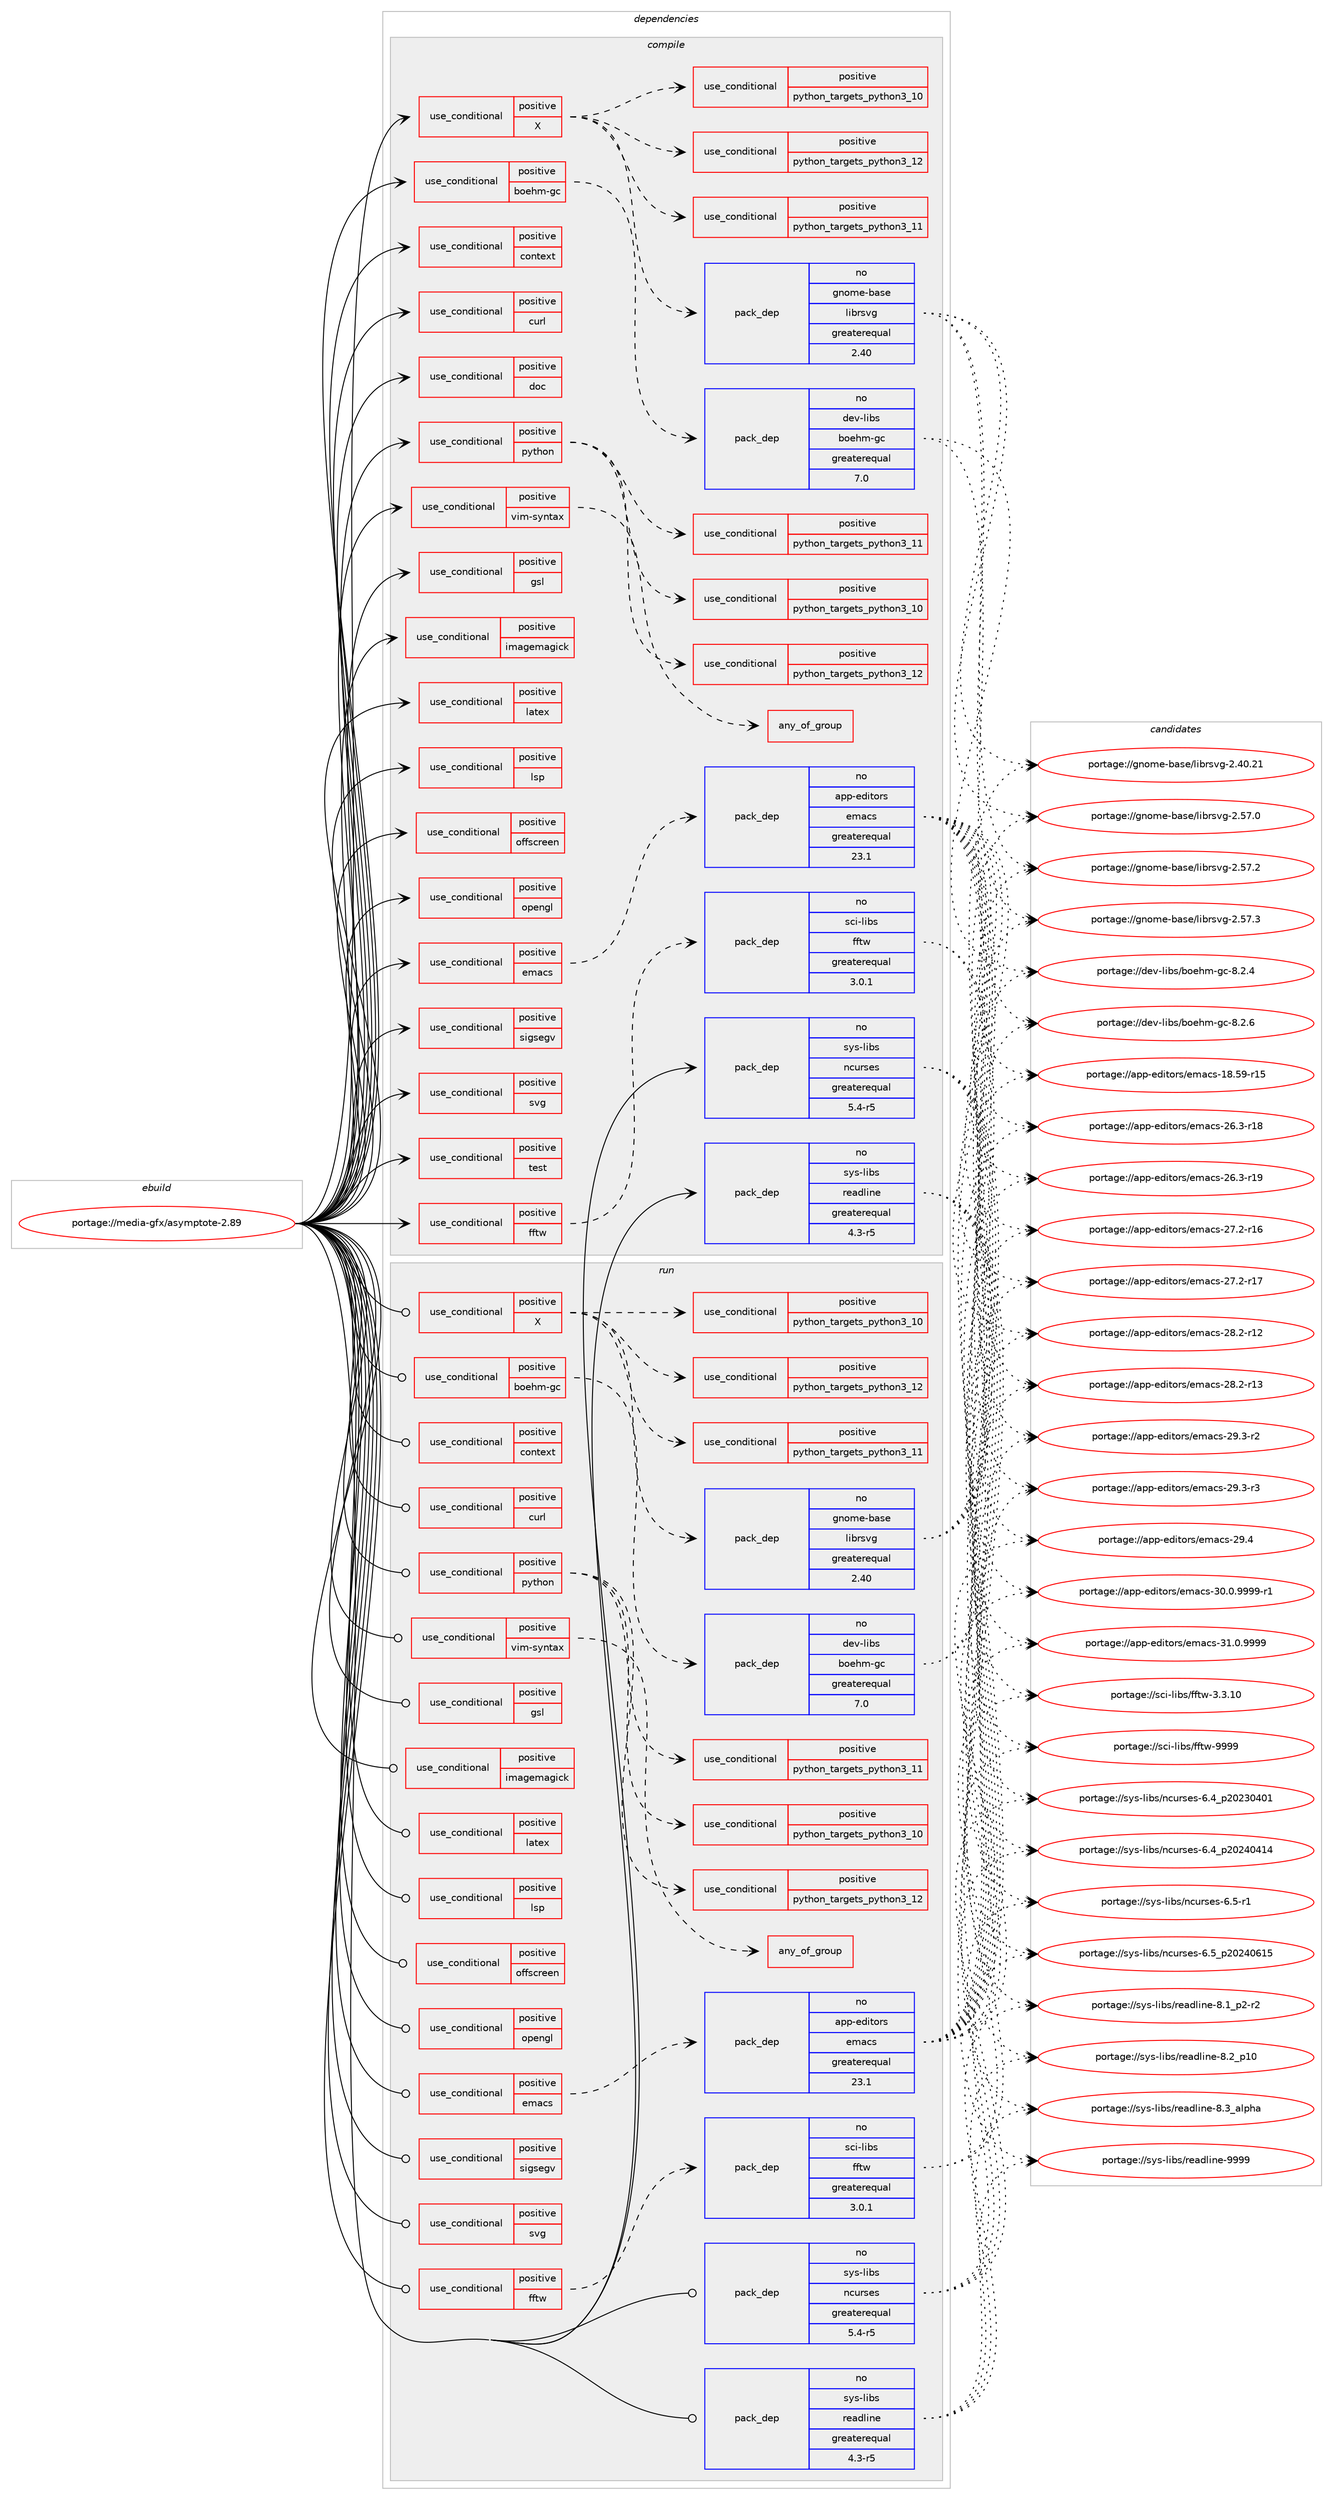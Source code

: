 digraph prolog {

# *************
# Graph options
# *************

newrank=true;
concentrate=true;
compound=true;
graph [rankdir=LR,fontname=Helvetica,fontsize=10,ranksep=1.5];#, ranksep=2.5, nodesep=0.2];
edge  [arrowhead=vee];
node  [fontname=Helvetica,fontsize=10];

# **********
# The ebuild
# **********

subgraph cluster_leftcol {
color=gray;
rank=same;
label=<<i>ebuild</i>>;
id [label="portage://media-gfx/asymptote-2.89", color=red, width=4, href="../media-gfx/asymptote-2.89.svg"];
}

# ****************
# The dependencies
# ****************

subgraph cluster_midcol {
color=gray;
label=<<i>dependencies</i>>;
subgraph cluster_compile {
fillcolor="#eeeeee";
style=filled;
label=<<i>compile</i>>;
subgraph cond69570 {
dependency148444 [label=<<TABLE BORDER="0" CELLBORDER="1" CELLSPACING="0" CELLPADDING="4"><TR><TD ROWSPAN="3" CELLPADDING="10">use_conditional</TD></TR><TR><TD>positive</TD></TR><TR><TD>X</TD></TR></TABLE>>, shape=none, color=red];
subgraph cond69571 {
dependency148445 [label=<<TABLE BORDER="0" CELLBORDER="1" CELLSPACING="0" CELLPADDING="4"><TR><TD ROWSPAN="3" CELLPADDING="10">use_conditional</TD></TR><TR><TD>positive</TD></TR><TR><TD>python_targets_python3_10</TD></TR></TABLE>>, shape=none, color=red];
# *** BEGIN UNKNOWN DEPENDENCY TYPE (TODO) ***
# dependency148445 -> package_dependency(portage://media-gfx/asymptote-2.89,install,no,dev-lang,python,none,[,,],[slot(3.10)],[])
# *** END UNKNOWN DEPENDENCY TYPE (TODO) ***

}
dependency148444:e -> dependency148445:w [weight=20,style="dashed",arrowhead="vee"];
subgraph cond69572 {
dependency148446 [label=<<TABLE BORDER="0" CELLBORDER="1" CELLSPACING="0" CELLPADDING="4"><TR><TD ROWSPAN="3" CELLPADDING="10">use_conditional</TD></TR><TR><TD>positive</TD></TR><TR><TD>python_targets_python3_11</TD></TR></TABLE>>, shape=none, color=red];
# *** BEGIN UNKNOWN DEPENDENCY TYPE (TODO) ***
# dependency148446 -> package_dependency(portage://media-gfx/asymptote-2.89,install,no,dev-lang,python,none,[,,],[slot(3.11)],[])
# *** END UNKNOWN DEPENDENCY TYPE (TODO) ***

}
dependency148444:e -> dependency148446:w [weight=20,style="dashed",arrowhead="vee"];
subgraph cond69573 {
dependency148447 [label=<<TABLE BORDER="0" CELLBORDER="1" CELLSPACING="0" CELLPADDING="4"><TR><TD ROWSPAN="3" CELLPADDING="10">use_conditional</TD></TR><TR><TD>positive</TD></TR><TR><TD>python_targets_python3_12</TD></TR></TABLE>>, shape=none, color=red];
# *** BEGIN UNKNOWN DEPENDENCY TYPE (TODO) ***
# dependency148447 -> package_dependency(portage://media-gfx/asymptote-2.89,install,no,dev-lang,python,none,[,,],[slot(3.12)],[])
# *** END UNKNOWN DEPENDENCY TYPE (TODO) ***

}
dependency148444:e -> dependency148447:w [weight=20,style="dashed",arrowhead="vee"];
# *** BEGIN UNKNOWN DEPENDENCY TYPE (TODO) ***
# dependency148444 -> package_dependency(portage://media-gfx/asymptote-2.89,install,no,dev-python,PyQt5,none,[,,],[],[use(optenable(python_targets_python3_10),negative),use(optenable(python_targets_python3_11),negative),use(optenable(python_targets_python3_12),negative),use(enable(gui),none),use(enable(widgets),none),use(enable(svg),none)])
# *** END UNKNOWN DEPENDENCY TYPE (TODO) ***

# *** BEGIN UNKNOWN DEPENDENCY TYPE (TODO) ***
# dependency148444 -> package_dependency(portage://media-gfx/asymptote-2.89,install,no,dev-python,cson,none,[,,],[],[])
# *** END UNKNOWN DEPENDENCY TYPE (TODO) ***

# *** BEGIN UNKNOWN DEPENDENCY TYPE (TODO) ***
# dependency148444 -> package_dependency(portage://media-gfx/asymptote-2.89,install,no,dev-python,numpy,none,[,,],[],[])
# *** END UNKNOWN DEPENDENCY TYPE (TODO) ***

subgraph pack76602 {
dependency148448 [label=<<TABLE BORDER="0" CELLBORDER="1" CELLSPACING="0" CELLPADDING="4" WIDTH="220"><TR><TD ROWSPAN="6" CELLPADDING="30">pack_dep</TD></TR><TR><TD WIDTH="110">no</TD></TR><TR><TD>gnome-base</TD></TR><TR><TD>librsvg</TD></TR><TR><TD>greaterequal</TD></TR><TR><TD>2.40</TD></TR></TABLE>>, shape=none, color=blue];
}
dependency148444:e -> dependency148448:w [weight=20,style="dashed",arrowhead="vee"];
}
id:e -> dependency148444:w [weight=20,style="solid",arrowhead="vee"];
subgraph cond69574 {
dependency148449 [label=<<TABLE BORDER="0" CELLBORDER="1" CELLSPACING="0" CELLPADDING="4"><TR><TD ROWSPAN="3" CELLPADDING="10">use_conditional</TD></TR><TR><TD>positive</TD></TR><TR><TD>boehm-gc</TD></TR></TABLE>>, shape=none, color=red];
subgraph pack76603 {
dependency148450 [label=<<TABLE BORDER="0" CELLBORDER="1" CELLSPACING="0" CELLPADDING="4" WIDTH="220"><TR><TD ROWSPAN="6" CELLPADDING="30">pack_dep</TD></TR><TR><TD WIDTH="110">no</TD></TR><TR><TD>dev-libs</TD></TR><TR><TD>boehm-gc</TD></TR><TR><TD>greaterequal</TD></TR><TR><TD>7.0</TD></TR></TABLE>>, shape=none, color=blue];
}
dependency148449:e -> dependency148450:w [weight=20,style="dashed",arrowhead="vee"];
}
id:e -> dependency148449:w [weight=20,style="solid",arrowhead="vee"];
subgraph cond69575 {
dependency148451 [label=<<TABLE BORDER="0" CELLBORDER="1" CELLSPACING="0" CELLPADDING="4"><TR><TD ROWSPAN="3" CELLPADDING="10">use_conditional</TD></TR><TR><TD>positive</TD></TR><TR><TD>context</TD></TR></TABLE>>, shape=none, color=red];
# *** BEGIN UNKNOWN DEPENDENCY TYPE (TODO) ***
# dependency148451 -> package_dependency(portage://media-gfx/asymptote-2.89,install,no,dev-texlive,texlive-context,none,[,,],[],[])
# *** END UNKNOWN DEPENDENCY TYPE (TODO) ***

}
id:e -> dependency148451:w [weight=20,style="solid",arrowhead="vee"];
subgraph cond69576 {
dependency148452 [label=<<TABLE BORDER="0" CELLBORDER="1" CELLSPACING="0" CELLPADDING="4"><TR><TD ROWSPAN="3" CELLPADDING="10">use_conditional</TD></TR><TR><TD>positive</TD></TR><TR><TD>curl</TD></TR></TABLE>>, shape=none, color=red];
# *** BEGIN UNKNOWN DEPENDENCY TYPE (TODO) ***
# dependency148452 -> package_dependency(portage://media-gfx/asymptote-2.89,install,no,net-misc,curl,none,[,,],[],[])
# *** END UNKNOWN DEPENDENCY TYPE (TODO) ***

}
id:e -> dependency148452:w [weight=20,style="solid",arrowhead="vee"];
subgraph cond69577 {
dependency148453 [label=<<TABLE BORDER="0" CELLBORDER="1" CELLSPACING="0" CELLPADDING="4"><TR><TD ROWSPAN="3" CELLPADDING="10">use_conditional</TD></TR><TR><TD>positive</TD></TR><TR><TD>doc</TD></TR></TABLE>>, shape=none, color=red];
# *** BEGIN UNKNOWN DEPENDENCY TYPE (TODO) ***
# dependency148453 -> package_dependency(portage://media-gfx/asymptote-2.89,install,no,media-gfx,imagemagick,none,[,,],[],[use(enable(png),none)])
# *** END UNKNOWN DEPENDENCY TYPE (TODO) ***

# *** BEGIN UNKNOWN DEPENDENCY TYPE (TODO) ***
# dependency148453 -> package_dependency(portage://media-gfx/asymptote-2.89,install,no,virtual,texi2dvi,none,[,,],[],[])
# *** END UNKNOWN DEPENDENCY TYPE (TODO) ***

# *** BEGIN UNKNOWN DEPENDENCY TYPE (TODO) ***
# dependency148453 -> package_dependency(portage://media-gfx/asymptote-2.89,install,no,virtual,latex-base,none,[,,],[],[])
# *** END UNKNOWN DEPENDENCY TYPE (TODO) ***

# *** BEGIN UNKNOWN DEPENDENCY TYPE (TODO) ***
# dependency148453 -> package_dependency(portage://media-gfx/asymptote-2.89,install,no,dev-texlive,texlive-latexextra,none,[,,],[],[])
# *** END UNKNOWN DEPENDENCY TYPE (TODO) ***

# *** BEGIN UNKNOWN DEPENDENCY TYPE (TODO) ***
# dependency148453 -> package_dependency(portage://media-gfx/asymptote-2.89,install,no,app-text,ghostscript-gpl,none,[,,],[],[])
# *** END UNKNOWN DEPENDENCY TYPE (TODO) ***

}
id:e -> dependency148453:w [weight=20,style="solid",arrowhead="vee"];
subgraph cond69578 {
dependency148454 [label=<<TABLE BORDER="0" CELLBORDER="1" CELLSPACING="0" CELLPADDING="4"><TR><TD ROWSPAN="3" CELLPADDING="10">use_conditional</TD></TR><TR><TD>positive</TD></TR><TR><TD>emacs</TD></TR></TABLE>>, shape=none, color=red];
subgraph pack76604 {
dependency148455 [label=<<TABLE BORDER="0" CELLBORDER="1" CELLSPACING="0" CELLPADDING="4" WIDTH="220"><TR><TD ROWSPAN="6" CELLPADDING="30">pack_dep</TD></TR><TR><TD WIDTH="110">no</TD></TR><TR><TD>app-editors</TD></TR><TR><TD>emacs</TD></TR><TR><TD>greaterequal</TD></TR><TR><TD>23.1</TD></TR></TABLE>>, shape=none, color=blue];
}
dependency148454:e -> dependency148455:w [weight=20,style="dashed",arrowhead="vee"];
}
id:e -> dependency148454:w [weight=20,style="solid",arrowhead="vee"];
subgraph cond69579 {
dependency148456 [label=<<TABLE BORDER="0" CELLBORDER="1" CELLSPACING="0" CELLPADDING="4"><TR><TD ROWSPAN="3" CELLPADDING="10">use_conditional</TD></TR><TR><TD>positive</TD></TR><TR><TD>fftw</TD></TR></TABLE>>, shape=none, color=red];
subgraph pack76605 {
dependency148457 [label=<<TABLE BORDER="0" CELLBORDER="1" CELLSPACING="0" CELLPADDING="4" WIDTH="220"><TR><TD ROWSPAN="6" CELLPADDING="30">pack_dep</TD></TR><TR><TD WIDTH="110">no</TD></TR><TR><TD>sci-libs</TD></TR><TR><TD>fftw</TD></TR><TR><TD>greaterequal</TD></TR><TR><TD>3.0.1</TD></TR></TABLE>>, shape=none, color=blue];
}
dependency148456:e -> dependency148457:w [weight=20,style="dashed",arrowhead="vee"];
}
id:e -> dependency148456:w [weight=20,style="solid",arrowhead="vee"];
subgraph cond69580 {
dependency148458 [label=<<TABLE BORDER="0" CELLBORDER="1" CELLSPACING="0" CELLPADDING="4"><TR><TD ROWSPAN="3" CELLPADDING="10">use_conditional</TD></TR><TR><TD>positive</TD></TR><TR><TD>gsl</TD></TR></TABLE>>, shape=none, color=red];
# *** BEGIN UNKNOWN DEPENDENCY TYPE (TODO) ***
# dependency148458 -> package_dependency(portage://media-gfx/asymptote-2.89,install,no,sci-libs,gsl,none,[,,],any_same_slot,[])
# *** END UNKNOWN DEPENDENCY TYPE (TODO) ***

}
id:e -> dependency148458:w [weight=20,style="solid",arrowhead="vee"];
subgraph cond69581 {
dependency148459 [label=<<TABLE BORDER="0" CELLBORDER="1" CELLSPACING="0" CELLPADDING="4"><TR><TD ROWSPAN="3" CELLPADDING="10">use_conditional</TD></TR><TR><TD>positive</TD></TR><TR><TD>imagemagick</TD></TR></TABLE>>, shape=none, color=red];
# *** BEGIN UNKNOWN DEPENDENCY TYPE (TODO) ***
# dependency148459 -> package_dependency(portage://media-gfx/asymptote-2.89,install,no,media-gfx,imagemagick,none,[,,],[],[use(enable(png),none)])
# *** END UNKNOWN DEPENDENCY TYPE (TODO) ***

}
id:e -> dependency148459:w [weight=20,style="solid",arrowhead="vee"];
subgraph cond69582 {
dependency148460 [label=<<TABLE BORDER="0" CELLBORDER="1" CELLSPACING="0" CELLPADDING="4"><TR><TD ROWSPAN="3" CELLPADDING="10">use_conditional</TD></TR><TR><TD>positive</TD></TR><TR><TD>latex</TD></TR></TABLE>>, shape=none, color=red];
# *** BEGIN UNKNOWN DEPENDENCY TYPE (TODO) ***
# dependency148460 -> package_dependency(portage://media-gfx/asymptote-2.89,install,no,virtual,latex-base,none,[,,],[],[])
# *** END UNKNOWN DEPENDENCY TYPE (TODO) ***

# *** BEGIN UNKNOWN DEPENDENCY TYPE (TODO) ***
# dependency148460 -> package_dependency(portage://media-gfx/asymptote-2.89,install,no,dev-texlive,texlive-latexextra,none,[,,],[],[])
# *** END UNKNOWN DEPENDENCY TYPE (TODO) ***

}
id:e -> dependency148460:w [weight=20,style="solid",arrowhead="vee"];
subgraph cond69583 {
dependency148461 [label=<<TABLE BORDER="0" CELLBORDER="1" CELLSPACING="0" CELLPADDING="4"><TR><TD ROWSPAN="3" CELLPADDING="10">use_conditional</TD></TR><TR><TD>positive</TD></TR><TR><TD>lsp</TD></TR></TABLE>>, shape=none, color=red];
# *** BEGIN UNKNOWN DEPENDENCY TYPE (TODO) ***
# dependency148461 -> package_dependency(portage://media-gfx/asymptote-2.89,install,no,dev-libs,boost,none,[,,],[],[])
# *** END UNKNOWN DEPENDENCY TYPE (TODO) ***

# *** BEGIN UNKNOWN DEPENDENCY TYPE (TODO) ***
# dependency148461 -> package_dependency(portage://media-gfx/asymptote-2.89,install,no,dev-libs,rapidjson,none,[,,],[],[])
# *** END UNKNOWN DEPENDENCY TYPE (TODO) ***

# *** BEGIN UNKNOWN DEPENDENCY TYPE (TODO) ***
# dependency148461 -> package_dependency(portage://media-gfx/asymptote-2.89,install,no,dev-libs,utfcpp,none,[,,],[],[])
# *** END UNKNOWN DEPENDENCY TYPE (TODO) ***

}
id:e -> dependency148461:w [weight=20,style="solid",arrowhead="vee"];
subgraph cond69584 {
dependency148462 [label=<<TABLE BORDER="0" CELLBORDER="1" CELLSPACING="0" CELLPADDING="4"><TR><TD ROWSPAN="3" CELLPADDING="10">use_conditional</TD></TR><TR><TD>positive</TD></TR><TR><TD>offscreen</TD></TR></TABLE>>, shape=none, color=red];
# *** BEGIN UNKNOWN DEPENDENCY TYPE (TODO) ***
# dependency148462 -> package_dependency(portage://media-gfx/asymptote-2.89,install,no,media-libs,mesa,none,[,,],[],[use(enable(osmesa),none)])
# *** END UNKNOWN DEPENDENCY TYPE (TODO) ***

}
id:e -> dependency148462:w [weight=20,style="solid",arrowhead="vee"];
subgraph cond69585 {
dependency148463 [label=<<TABLE BORDER="0" CELLBORDER="1" CELLSPACING="0" CELLPADDING="4"><TR><TD ROWSPAN="3" CELLPADDING="10">use_conditional</TD></TR><TR><TD>positive</TD></TR><TR><TD>opengl</TD></TR></TABLE>>, shape=none, color=red];
# *** BEGIN UNKNOWN DEPENDENCY TYPE (TODO) ***
# dependency148463 -> package_dependency(portage://media-gfx/asymptote-2.89,install,no,media-libs,mesa,none,[,,],[],[use(enable(X),positive)])
# *** END UNKNOWN DEPENDENCY TYPE (TODO) ***

# *** BEGIN UNKNOWN DEPENDENCY TYPE (TODO) ***
# dependency148463 -> package_dependency(portage://media-gfx/asymptote-2.89,install,no,media-libs,freeglut,none,[,,],[],[])
# *** END UNKNOWN DEPENDENCY TYPE (TODO) ***

# *** BEGIN UNKNOWN DEPENDENCY TYPE (TODO) ***
# dependency148463 -> package_dependency(portage://media-gfx/asymptote-2.89,install,no,media-libs,glew,none,[,,],[slot(0)],[])
# *** END UNKNOWN DEPENDENCY TYPE (TODO) ***

# *** BEGIN UNKNOWN DEPENDENCY TYPE (TODO) ***
# dependency148463 -> package_dependency(portage://media-gfx/asymptote-2.89,install,no,media-libs,glm,none,[,,],[],[])
# *** END UNKNOWN DEPENDENCY TYPE (TODO) ***

}
id:e -> dependency148463:w [weight=20,style="solid",arrowhead="vee"];
subgraph cond69586 {
dependency148464 [label=<<TABLE BORDER="0" CELLBORDER="1" CELLSPACING="0" CELLPADDING="4"><TR><TD ROWSPAN="3" CELLPADDING="10">use_conditional</TD></TR><TR><TD>positive</TD></TR><TR><TD>python</TD></TR></TABLE>>, shape=none, color=red];
subgraph cond69587 {
dependency148465 [label=<<TABLE BORDER="0" CELLBORDER="1" CELLSPACING="0" CELLPADDING="4"><TR><TD ROWSPAN="3" CELLPADDING="10">use_conditional</TD></TR><TR><TD>positive</TD></TR><TR><TD>python_targets_python3_10</TD></TR></TABLE>>, shape=none, color=red];
# *** BEGIN UNKNOWN DEPENDENCY TYPE (TODO) ***
# dependency148465 -> package_dependency(portage://media-gfx/asymptote-2.89,install,no,dev-lang,python,none,[,,],[slot(3.10)],[])
# *** END UNKNOWN DEPENDENCY TYPE (TODO) ***

}
dependency148464:e -> dependency148465:w [weight=20,style="dashed",arrowhead="vee"];
subgraph cond69588 {
dependency148466 [label=<<TABLE BORDER="0" CELLBORDER="1" CELLSPACING="0" CELLPADDING="4"><TR><TD ROWSPAN="3" CELLPADDING="10">use_conditional</TD></TR><TR><TD>positive</TD></TR><TR><TD>python_targets_python3_11</TD></TR></TABLE>>, shape=none, color=red];
# *** BEGIN UNKNOWN DEPENDENCY TYPE (TODO) ***
# dependency148466 -> package_dependency(portage://media-gfx/asymptote-2.89,install,no,dev-lang,python,none,[,,],[slot(3.11)],[])
# *** END UNKNOWN DEPENDENCY TYPE (TODO) ***

}
dependency148464:e -> dependency148466:w [weight=20,style="dashed",arrowhead="vee"];
subgraph cond69589 {
dependency148467 [label=<<TABLE BORDER="0" CELLBORDER="1" CELLSPACING="0" CELLPADDING="4"><TR><TD ROWSPAN="3" CELLPADDING="10">use_conditional</TD></TR><TR><TD>positive</TD></TR><TR><TD>python_targets_python3_12</TD></TR></TABLE>>, shape=none, color=red];
# *** BEGIN UNKNOWN DEPENDENCY TYPE (TODO) ***
# dependency148467 -> package_dependency(portage://media-gfx/asymptote-2.89,install,no,dev-lang,python,none,[,,],[slot(3.12)],[])
# *** END UNKNOWN DEPENDENCY TYPE (TODO) ***

}
dependency148464:e -> dependency148467:w [weight=20,style="dashed",arrowhead="vee"];
}
id:e -> dependency148464:w [weight=20,style="solid",arrowhead="vee"];
subgraph cond69590 {
dependency148468 [label=<<TABLE BORDER="0" CELLBORDER="1" CELLSPACING="0" CELLPADDING="4"><TR><TD ROWSPAN="3" CELLPADDING="10">use_conditional</TD></TR><TR><TD>positive</TD></TR><TR><TD>sigsegv</TD></TR></TABLE>>, shape=none, color=red];
# *** BEGIN UNKNOWN DEPENDENCY TYPE (TODO) ***
# dependency148468 -> package_dependency(portage://media-gfx/asymptote-2.89,install,no,dev-libs,libsigsegv,none,[,,],[],[])
# *** END UNKNOWN DEPENDENCY TYPE (TODO) ***

}
id:e -> dependency148468:w [weight=20,style="solid",arrowhead="vee"];
subgraph cond69591 {
dependency148469 [label=<<TABLE BORDER="0" CELLBORDER="1" CELLSPACING="0" CELLPADDING="4"><TR><TD ROWSPAN="3" CELLPADDING="10">use_conditional</TD></TR><TR><TD>positive</TD></TR><TR><TD>svg</TD></TR></TABLE>>, shape=none, color=red];
# *** BEGIN UNKNOWN DEPENDENCY TYPE (TODO) ***
# dependency148469 -> package_dependency(portage://media-gfx/asymptote-2.89,install,no,app-text,dvisvgm,none,[,,],[],[])
# *** END UNKNOWN DEPENDENCY TYPE (TODO) ***

}
id:e -> dependency148469:w [weight=20,style="solid",arrowhead="vee"];
subgraph cond69592 {
dependency148470 [label=<<TABLE BORDER="0" CELLBORDER="1" CELLSPACING="0" CELLPADDING="4"><TR><TD ROWSPAN="3" CELLPADDING="10">use_conditional</TD></TR><TR><TD>positive</TD></TR><TR><TD>test</TD></TR></TABLE>>, shape=none, color=red];
# *** BEGIN UNKNOWN DEPENDENCY TYPE (TODO) ***
# dependency148470 -> package_dependency(portage://media-gfx/asymptote-2.89,install,no,app-text,ghostscript-gpl,none,[,,],[],[])
# *** END UNKNOWN DEPENDENCY TYPE (TODO) ***

}
id:e -> dependency148470:w [weight=20,style="solid",arrowhead="vee"];
subgraph cond69593 {
dependency148471 [label=<<TABLE BORDER="0" CELLBORDER="1" CELLSPACING="0" CELLPADDING="4"><TR><TD ROWSPAN="3" CELLPADDING="10">use_conditional</TD></TR><TR><TD>positive</TD></TR><TR><TD>vim-syntax</TD></TR></TABLE>>, shape=none, color=red];
subgraph any2119 {
dependency148472 [label=<<TABLE BORDER="0" CELLBORDER="1" CELLSPACING="0" CELLPADDING="4"><TR><TD CELLPADDING="10">any_of_group</TD></TR></TABLE>>, shape=none, color=red];# *** BEGIN UNKNOWN DEPENDENCY TYPE (TODO) ***
# dependency148472 -> package_dependency(portage://media-gfx/asymptote-2.89,install,no,app-editors,vim,none,[,,],[],[])
# *** END UNKNOWN DEPENDENCY TYPE (TODO) ***

# *** BEGIN UNKNOWN DEPENDENCY TYPE (TODO) ***
# dependency148472 -> package_dependency(portage://media-gfx/asymptote-2.89,install,no,app-editors,gvim,none,[,,],[],[])
# *** END UNKNOWN DEPENDENCY TYPE (TODO) ***

}
dependency148471:e -> dependency148472:w [weight=20,style="dashed",arrowhead="vee"];
}
id:e -> dependency148471:w [weight=20,style="solid",arrowhead="vee"];
# *** BEGIN UNKNOWN DEPENDENCY TYPE (TODO) ***
# id -> package_dependency(portage://media-gfx/asymptote-2.89,install,no,dev-lang,perl,none,[,,],[],[])
# *** END UNKNOWN DEPENDENCY TYPE (TODO) ***

# *** BEGIN UNKNOWN DEPENDENCY TYPE (TODO) ***
# id -> package_dependency(portage://media-gfx/asymptote-2.89,install,no,net-libs,libtirpc,none,[,,],any_same_slot,[])
# *** END UNKNOWN DEPENDENCY TYPE (TODO) ***

subgraph pack76606 {
dependency148473 [label=<<TABLE BORDER="0" CELLBORDER="1" CELLSPACING="0" CELLPADDING="4" WIDTH="220"><TR><TD ROWSPAN="6" CELLPADDING="30">pack_dep</TD></TR><TR><TD WIDTH="110">no</TD></TR><TR><TD>sys-libs</TD></TR><TR><TD>ncurses</TD></TR><TR><TD>greaterequal</TD></TR><TR><TD>5.4-r5</TD></TR></TABLE>>, shape=none, color=blue];
}
id:e -> dependency148473:w [weight=20,style="solid",arrowhead="vee"];
subgraph pack76607 {
dependency148474 [label=<<TABLE BORDER="0" CELLBORDER="1" CELLSPACING="0" CELLPADDING="4" WIDTH="220"><TR><TD ROWSPAN="6" CELLPADDING="30">pack_dep</TD></TR><TR><TD WIDTH="110">no</TD></TR><TR><TD>sys-libs</TD></TR><TR><TD>readline</TD></TR><TR><TD>greaterequal</TD></TR><TR><TD>4.3-r5</TD></TR></TABLE>>, shape=none, color=blue];
}
id:e -> dependency148474:w [weight=20,style="solid",arrowhead="vee"];
}
subgraph cluster_compileandrun {
fillcolor="#eeeeee";
style=filled;
label=<<i>compile and run</i>>;
}
subgraph cluster_run {
fillcolor="#eeeeee";
style=filled;
label=<<i>run</i>>;
subgraph cond69594 {
dependency148475 [label=<<TABLE BORDER="0" CELLBORDER="1" CELLSPACING="0" CELLPADDING="4"><TR><TD ROWSPAN="3" CELLPADDING="10">use_conditional</TD></TR><TR><TD>positive</TD></TR><TR><TD>X</TD></TR></TABLE>>, shape=none, color=red];
subgraph cond69595 {
dependency148476 [label=<<TABLE BORDER="0" CELLBORDER="1" CELLSPACING="0" CELLPADDING="4"><TR><TD ROWSPAN="3" CELLPADDING="10">use_conditional</TD></TR><TR><TD>positive</TD></TR><TR><TD>python_targets_python3_10</TD></TR></TABLE>>, shape=none, color=red];
# *** BEGIN UNKNOWN DEPENDENCY TYPE (TODO) ***
# dependency148476 -> package_dependency(portage://media-gfx/asymptote-2.89,run,no,dev-lang,python,none,[,,],[slot(3.10)],[])
# *** END UNKNOWN DEPENDENCY TYPE (TODO) ***

}
dependency148475:e -> dependency148476:w [weight=20,style="dashed",arrowhead="vee"];
subgraph cond69596 {
dependency148477 [label=<<TABLE BORDER="0" CELLBORDER="1" CELLSPACING="0" CELLPADDING="4"><TR><TD ROWSPAN="3" CELLPADDING="10">use_conditional</TD></TR><TR><TD>positive</TD></TR><TR><TD>python_targets_python3_11</TD></TR></TABLE>>, shape=none, color=red];
# *** BEGIN UNKNOWN DEPENDENCY TYPE (TODO) ***
# dependency148477 -> package_dependency(portage://media-gfx/asymptote-2.89,run,no,dev-lang,python,none,[,,],[slot(3.11)],[])
# *** END UNKNOWN DEPENDENCY TYPE (TODO) ***

}
dependency148475:e -> dependency148477:w [weight=20,style="dashed",arrowhead="vee"];
subgraph cond69597 {
dependency148478 [label=<<TABLE BORDER="0" CELLBORDER="1" CELLSPACING="0" CELLPADDING="4"><TR><TD ROWSPAN="3" CELLPADDING="10">use_conditional</TD></TR><TR><TD>positive</TD></TR><TR><TD>python_targets_python3_12</TD></TR></TABLE>>, shape=none, color=red];
# *** BEGIN UNKNOWN DEPENDENCY TYPE (TODO) ***
# dependency148478 -> package_dependency(portage://media-gfx/asymptote-2.89,run,no,dev-lang,python,none,[,,],[slot(3.12)],[])
# *** END UNKNOWN DEPENDENCY TYPE (TODO) ***

}
dependency148475:e -> dependency148478:w [weight=20,style="dashed",arrowhead="vee"];
# *** BEGIN UNKNOWN DEPENDENCY TYPE (TODO) ***
# dependency148475 -> package_dependency(portage://media-gfx/asymptote-2.89,run,no,dev-python,PyQt5,none,[,,],[],[use(optenable(python_targets_python3_10),negative),use(optenable(python_targets_python3_11),negative),use(optenable(python_targets_python3_12),negative),use(enable(gui),none),use(enable(widgets),none),use(enable(svg),none)])
# *** END UNKNOWN DEPENDENCY TYPE (TODO) ***

# *** BEGIN UNKNOWN DEPENDENCY TYPE (TODO) ***
# dependency148475 -> package_dependency(portage://media-gfx/asymptote-2.89,run,no,dev-python,cson,none,[,,],[],[])
# *** END UNKNOWN DEPENDENCY TYPE (TODO) ***

# *** BEGIN UNKNOWN DEPENDENCY TYPE (TODO) ***
# dependency148475 -> package_dependency(portage://media-gfx/asymptote-2.89,run,no,dev-python,numpy,none,[,,],[],[])
# *** END UNKNOWN DEPENDENCY TYPE (TODO) ***

subgraph pack76608 {
dependency148479 [label=<<TABLE BORDER="0" CELLBORDER="1" CELLSPACING="0" CELLPADDING="4" WIDTH="220"><TR><TD ROWSPAN="6" CELLPADDING="30">pack_dep</TD></TR><TR><TD WIDTH="110">no</TD></TR><TR><TD>gnome-base</TD></TR><TR><TD>librsvg</TD></TR><TR><TD>greaterequal</TD></TR><TR><TD>2.40</TD></TR></TABLE>>, shape=none, color=blue];
}
dependency148475:e -> dependency148479:w [weight=20,style="dashed",arrowhead="vee"];
}
id:e -> dependency148475:w [weight=20,style="solid",arrowhead="odot"];
subgraph cond69598 {
dependency148480 [label=<<TABLE BORDER="0" CELLBORDER="1" CELLSPACING="0" CELLPADDING="4"><TR><TD ROWSPAN="3" CELLPADDING="10">use_conditional</TD></TR><TR><TD>positive</TD></TR><TR><TD>boehm-gc</TD></TR></TABLE>>, shape=none, color=red];
subgraph pack76609 {
dependency148481 [label=<<TABLE BORDER="0" CELLBORDER="1" CELLSPACING="0" CELLPADDING="4" WIDTH="220"><TR><TD ROWSPAN="6" CELLPADDING="30">pack_dep</TD></TR><TR><TD WIDTH="110">no</TD></TR><TR><TD>dev-libs</TD></TR><TR><TD>boehm-gc</TD></TR><TR><TD>greaterequal</TD></TR><TR><TD>7.0</TD></TR></TABLE>>, shape=none, color=blue];
}
dependency148480:e -> dependency148481:w [weight=20,style="dashed",arrowhead="vee"];
}
id:e -> dependency148480:w [weight=20,style="solid",arrowhead="odot"];
subgraph cond69599 {
dependency148482 [label=<<TABLE BORDER="0" CELLBORDER="1" CELLSPACING="0" CELLPADDING="4"><TR><TD ROWSPAN="3" CELLPADDING="10">use_conditional</TD></TR><TR><TD>positive</TD></TR><TR><TD>context</TD></TR></TABLE>>, shape=none, color=red];
# *** BEGIN UNKNOWN DEPENDENCY TYPE (TODO) ***
# dependency148482 -> package_dependency(portage://media-gfx/asymptote-2.89,run,no,dev-texlive,texlive-context,none,[,,],[],[])
# *** END UNKNOWN DEPENDENCY TYPE (TODO) ***

}
id:e -> dependency148482:w [weight=20,style="solid",arrowhead="odot"];
subgraph cond69600 {
dependency148483 [label=<<TABLE BORDER="0" CELLBORDER="1" CELLSPACING="0" CELLPADDING="4"><TR><TD ROWSPAN="3" CELLPADDING="10">use_conditional</TD></TR><TR><TD>positive</TD></TR><TR><TD>curl</TD></TR></TABLE>>, shape=none, color=red];
# *** BEGIN UNKNOWN DEPENDENCY TYPE (TODO) ***
# dependency148483 -> package_dependency(portage://media-gfx/asymptote-2.89,run,no,net-misc,curl,none,[,,],[],[])
# *** END UNKNOWN DEPENDENCY TYPE (TODO) ***

}
id:e -> dependency148483:w [weight=20,style="solid",arrowhead="odot"];
subgraph cond69601 {
dependency148484 [label=<<TABLE BORDER="0" CELLBORDER="1" CELLSPACING="0" CELLPADDING="4"><TR><TD ROWSPAN="3" CELLPADDING="10">use_conditional</TD></TR><TR><TD>positive</TD></TR><TR><TD>emacs</TD></TR></TABLE>>, shape=none, color=red];
subgraph pack76610 {
dependency148485 [label=<<TABLE BORDER="0" CELLBORDER="1" CELLSPACING="0" CELLPADDING="4" WIDTH="220"><TR><TD ROWSPAN="6" CELLPADDING="30">pack_dep</TD></TR><TR><TD WIDTH="110">no</TD></TR><TR><TD>app-editors</TD></TR><TR><TD>emacs</TD></TR><TR><TD>greaterequal</TD></TR><TR><TD>23.1</TD></TR></TABLE>>, shape=none, color=blue];
}
dependency148484:e -> dependency148485:w [weight=20,style="dashed",arrowhead="vee"];
}
id:e -> dependency148484:w [weight=20,style="solid",arrowhead="odot"];
subgraph cond69602 {
dependency148486 [label=<<TABLE BORDER="0" CELLBORDER="1" CELLSPACING="0" CELLPADDING="4"><TR><TD ROWSPAN="3" CELLPADDING="10">use_conditional</TD></TR><TR><TD>positive</TD></TR><TR><TD>fftw</TD></TR></TABLE>>, shape=none, color=red];
subgraph pack76611 {
dependency148487 [label=<<TABLE BORDER="0" CELLBORDER="1" CELLSPACING="0" CELLPADDING="4" WIDTH="220"><TR><TD ROWSPAN="6" CELLPADDING="30">pack_dep</TD></TR><TR><TD WIDTH="110">no</TD></TR><TR><TD>sci-libs</TD></TR><TR><TD>fftw</TD></TR><TR><TD>greaterequal</TD></TR><TR><TD>3.0.1</TD></TR></TABLE>>, shape=none, color=blue];
}
dependency148486:e -> dependency148487:w [weight=20,style="dashed",arrowhead="vee"];
}
id:e -> dependency148486:w [weight=20,style="solid",arrowhead="odot"];
subgraph cond69603 {
dependency148488 [label=<<TABLE BORDER="0" CELLBORDER="1" CELLSPACING="0" CELLPADDING="4"><TR><TD ROWSPAN="3" CELLPADDING="10">use_conditional</TD></TR><TR><TD>positive</TD></TR><TR><TD>gsl</TD></TR></TABLE>>, shape=none, color=red];
# *** BEGIN UNKNOWN DEPENDENCY TYPE (TODO) ***
# dependency148488 -> package_dependency(portage://media-gfx/asymptote-2.89,run,no,sci-libs,gsl,none,[,,],any_same_slot,[])
# *** END UNKNOWN DEPENDENCY TYPE (TODO) ***

}
id:e -> dependency148488:w [weight=20,style="solid",arrowhead="odot"];
subgraph cond69604 {
dependency148489 [label=<<TABLE BORDER="0" CELLBORDER="1" CELLSPACING="0" CELLPADDING="4"><TR><TD ROWSPAN="3" CELLPADDING="10">use_conditional</TD></TR><TR><TD>positive</TD></TR><TR><TD>imagemagick</TD></TR></TABLE>>, shape=none, color=red];
# *** BEGIN UNKNOWN DEPENDENCY TYPE (TODO) ***
# dependency148489 -> package_dependency(portage://media-gfx/asymptote-2.89,run,no,media-gfx,imagemagick,none,[,,],[],[use(enable(png),none)])
# *** END UNKNOWN DEPENDENCY TYPE (TODO) ***

}
id:e -> dependency148489:w [weight=20,style="solid",arrowhead="odot"];
subgraph cond69605 {
dependency148490 [label=<<TABLE BORDER="0" CELLBORDER="1" CELLSPACING="0" CELLPADDING="4"><TR><TD ROWSPAN="3" CELLPADDING="10">use_conditional</TD></TR><TR><TD>positive</TD></TR><TR><TD>latex</TD></TR></TABLE>>, shape=none, color=red];
# *** BEGIN UNKNOWN DEPENDENCY TYPE (TODO) ***
# dependency148490 -> package_dependency(portage://media-gfx/asymptote-2.89,run,no,virtual,latex-base,none,[,,],[],[])
# *** END UNKNOWN DEPENDENCY TYPE (TODO) ***

# *** BEGIN UNKNOWN DEPENDENCY TYPE (TODO) ***
# dependency148490 -> package_dependency(portage://media-gfx/asymptote-2.89,run,no,dev-texlive,texlive-latexextra,none,[,,],[],[])
# *** END UNKNOWN DEPENDENCY TYPE (TODO) ***

}
id:e -> dependency148490:w [weight=20,style="solid",arrowhead="odot"];
subgraph cond69606 {
dependency148491 [label=<<TABLE BORDER="0" CELLBORDER="1" CELLSPACING="0" CELLPADDING="4"><TR><TD ROWSPAN="3" CELLPADDING="10">use_conditional</TD></TR><TR><TD>positive</TD></TR><TR><TD>lsp</TD></TR></TABLE>>, shape=none, color=red];
# *** BEGIN UNKNOWN DEPENDENCY TYPE (TODO) ***
# dependency148491 -> package_dependency(portage://media-gfx/asymptote-2.89,run,no,dev-libs,boost,none,[,,],[],[])
# *** END UNKNOWN DEPENDENCY TYPE (TODO) ***

# *** BEGIN UNKNOWN DEPENDENCY TYPE (TODO) ***
# dependency148491 -> package_dependency(portage://media-gfx/asymptote-2.89,run,no,dev-libs,rapidjson,none,[,,],[],[])
# *** END UNKNOWN DEPENDENCY TYPE (TODO) ***

# *** BEGIN UNKNOWN DEPENDENCY TYPE (TODO) ***
# dependency148491 -> package_dependency(portage://media-gfx/asymptote-2.89,run,no,dev-libs,utfcpp,none,[,,],[],[])
# *** END UNKNOWN DEPENDENCY TYPE (TODO) ***

}
id:e -> dependency148491:w [weight=20,style="solid",arrowhead="odot"];
subgraph cond69607 {
dependency148492 [label=<<TABLE BORDER="0" CELLBORDER="1" CELLSPACING="0" CELLPADDING="4"><TR><TD ROWSPAN="3" CELLPADDING="10">use_conditional</TD></TR><TR><TD>positive</TD></TR><TR><TD>offscreen</TD></TR></TABLE>>, shape=none, color=red];
# *** BEGIN UNKNOWN DEPENDENCY TYPE (TODO) ***
# dependency148492 -> package_dependency(portage://media-gfx/asymptote-2.89,run,no,media-libs,mesa,none,[,,],[],[use(enable(osmesa),none)])
# *** END UNKNOWN DEPENDENCY TYPE (TODO) ***

}
id:e -> dependency148492:w [weight=20,style="solid",arrowhead="odot"];
subgraph cond69608 {
dependency148493 [label=<<TABLE BORDER="0" CELLBORDER="1" CELLSPACING="0" CELLPADDING="4"><TR><TD ROWSPAN="3" CELLPADDING="10">use_conditional</TD></TR><TR><TD>positive</TD></TR><TR><TD>opengl</TD></TR></TABLE>>, shape=none, color=red];
# *** BEGIN UNKNOWN DEPENDENCY TYPE (TODO) ***
# dependency148493 -> package_dependency(portage://media-gfx/asymptote-2.89,run,no,media-libs,mesa,none,[,,],[],[use(enable(X),positive)])
# *** END UNKNOWN DEPENDENCY TYPE (TODO) ***

# *** BEGIN UNKNOWN DEPENDENCY TYPE (TODO) ***
# dependency148493 -> package_dependency(portage://media-gfx/asymptote-2.89,run,no,media-libs,freeglut,none,[,,],[],[])
# *** END UNKNOWN DEPENDENCY TYPE (TODO) ***

# *** BEGIN UNKNOWN DEPENDENCY TYPE (TODO) ***
# dependency148493 -> package_dependency(portage://media-gfx/asymptote-2.89,run,no,media-libs,glew,none,[,,],[slot(0)],[])
# *** END UNKNOWN DEPENDENCY TYPE (TODO) ***

# *** BEGIN UNKNOWN DEPENDENCY TYPE (TODO) ***
# dependency148493 -> package_dependency(portage://media-gfx/asymptote-2.89,run,no,media-libs,glm,none,[,,],[],[])
# *** END UNKNOWN DEPENDENCY TYPE (TODO) ***

}
id:e -> dependency148493:w [weight=20,style="solid",arrowhead="odot"];
subgraph cond69609 {
dependency148494 [label=<<TABLE BORDER="0" CELLBORDER="1" CELLSPACING="0" CELLPADDING="4"><TR><TD ROWSPAN="3" CELLPADDING="10">use_conditional</TD></TR><TR><TD>positive</TD></TR><TR><TD>python</TD></TR></TABLE>>, shape=none, color=red];
subgraph cond69610 {
dependency148495 [label=<<TABLE BORDER="0" CELLBORDER="1" CELLSPACING="0" CELLPADDING="4"><TR><TD ROWSPAN="3" CELLPADDING="10">use_conditional</TD></TR><TR><TD>positive</TD></TR><TR><TD>python_targets_python3_10</TD></TR></TABLE>>, shape=none, color=red];
# *** BEGIN UNKNOWN DEPENDENCY TYPE (TODO) ***
# dependency148495 -> package_dependency(portage://media-gfx/asymptote-2.89,run,no,dev-lang,python,none,[,,],[slot(3.10)],[])
# *** END UNKNOWN DEPENDENCY TYPE (TODO) ***

}
dependency148494:e -> dependency148495:w [weight=20,style="dashed",arrowhead="vee"];
subgraph cond69611 {
dependency148496 [label=<<TABLE BORDER="0" CELLBORDER="1" CELLSPACING="0" CELLPADDING="4"><TR><TD ROWSPAN="3" CELLPADDING="10">use_conditional</TD></TR><TR><TD>positive</TD></TR><TR><TD>python_targets_python3_11</TD></TR></TABLE>>, shape=none, color=red];
# *** BEGIN UNKNOWN DEPENDENCY TYPE (TODO) ***
# dependency148496 -> package_dependency(portage://media-gfx/asymptote-2.89,run,no,dev-lang,python,none,[,,],[slot(3.11)],[])
# *** END UNKNOWN DEPENDENCY TYPE (TODO) ***

}
dependency148494:e -> dependency148496:w [weight=20,style="dashed",arrowhead="vee"];
subgraph cond69612 {
dependency148497 [label=<<TABLE BORDER="0" CELLBORDER="1" CELLSPACING="0" CELLPADDING="4"><TR><TD ROWSPAN="3" CELLPADDING="10">use_conditional</TD></TR><TR><TD>positive</TD></TR><TR><TD>python_targets_python3_12</TD></TR></TABLE>>, shape=none, color=red];
# *** BEGIN UNKNOWN DEPENDENCY TYPE (TODO) ***
# dependency148497 -> package_dependency(portage://media-gfx/asymptote-2.89,run,no,dev-lang,python,none,[,,],[slot(3.12)],[])
# *** END UNKNOWN DEPENDENCY TYPE (TODO) ***

}
dependency148494:e -> dependency148497:w [weight=20,style="dashed",arrowhead="vee"];
}
id:e -> dependency148494:w [weight=20,style="solid",arrowhead="odot"];
subgraph cond69613 {
dependency148498 [label=<<TABLE BORDER="0" CELLBORDER="1" CELLSPACING="0" CELLPADDING="4"><TR><TD ROWSPAN="3" CELLPADDING="10">use_conditional</TD></TR><TR><TD>positive</TD></TR><TR><TD>sigsegv</TD></TR></TABLE>>, shape=none, color=red];
# *** BEGIN UNKNOWN DEPENDENCY TYPE (TODO) ***
# dependency148498 -> package_dependency(portage://media-gfx/asymptote-2.89,run,no,dev-libs,libsigsegv,none,[,,],[],[])
# *** END UNKNOWN DEPENDENCY TYPE (TODO) ***

}
id:e -> dependency148498:w [weight=20,style="solid",arrowhead="odot"];
subgraph cond69614 {
dependency148499 [label=<<TABLE BORDER="0" CELLBORDER="1" CELLSPACING="0" CELLPADDING="4"><TR><TD ROWSPAN="3" CELLPADDING="10">use_conditional</TD></TR><TR><TD>positive</TD></TR><TR><TD>svg</TD></TR></TABLE>>, shape=none, color=red];
# *** BEGIN UNKNOWN DEPENDENCY TYPE (TODO) ***
# dependency148499 -> package_dependency(portage://media-gfx/asymptote-2.89,run,no,app-text,dvisvgm,none,[,,],[],[])
# *** END UNKNOWN DEPENDENCY TYPE (TODO) ***

}
id:e -> dependency148499:w [weight=20,style="solid",arrowhead="odot"];
subgraph cond69615 {
dependency148500 [label=<<TABLE BORDER="0" CELLBORDER="1" CELLSPACING="0" CELLPADDING="4"><TR><TD ROWSPAN="3" CELLPADDING="10">use_conditional</TD></TR><TR><TD>positive</TD></TR><TR><TD>vim-syntax</TD></TR></TABLE>>, shape=none, color=red];
subgraph any2120 {
dependency148501 [label=<<TABLE BORDER="0" CELLBORDER="1" CELLSPACING="0" CELLPADDING="4"><TR><TD CELLPADDING="10">any_of_group</TD></TR></TABLE>>, shape=none, color=red];# *** BEGIN UNKNOWN DEPENDENCY TYPE (TODO) ***
# dependency148501 -> package_dependency(portage://media-gfx/asymptote-2.89,run,no,app-editors,vim,none,[,,],[],[])
# *** END UNKNOWN DEPENDENCY TYPE (TODO) ***

# *** BEGIN UNKNOWN DEPENDENCY TYPE (TODO) ***
# dependency148501 -> package_dependency(portage://media-gfx/asymptote-2.89,run,no,app-editors,gvim,none,[,,],[],[])
# *** END UNKNOWN DEPENDENCY TYPE (TODO) ***

}
dependency148500:e -> dependency148501:w [weight=20,style="dashed",arrowhead="vee"];
}
id:e -> dependency148500:w [weight=20,style="solid",arrowhead="odot"];
# *** BEGIN UNKNOWN DEPENDENCY TYPE (TODO) ***
# id -> package_dependency(portage://media-gfx/asymptote-2.89,run,no,net-libs,libtirpc,none,[,,],any_same_slot,[])
# *** END UNKNOWN DEPENDENCY TYPE (TODO) ***

subgraph pack76612 {
dependency148502 [label=<<TABLE BORDER="0" CELLBORDER="1" CELLSPACING="0" CELLPADDING="4" WIDTH="220"><TR><TD ROWSPAN="6" CELLPADDING="30">pack_dep</TD></TR><TR><TD WIDTH="110">no</TD></TR><TR><TD>sys-libs</TD></TR><TR><TD>ncurses</TD></TR><TR><TD>greaterequal</TD></TR><TR><TD>5.4-r5</TD></TR></TABLE>>, shape=none, color=blue];
}
id:e -> dependency148502:w [weight=20,style="solid",arrowhead="odot"];
subgraph pack76613 {
dependency148503 [label=<<TABLE BORDER="0" CELLBORDER="1" CELLSPACING="0" CELLPADDING="4" WIDTH="220"><TR><TD ROWSPAN="6" CELLPADDING="30">pack_dep</TD></TR><TR><TD WIDTH="110">no</TD></TR><TR><TD>sys-libs</TD></TR><TR><TD>readline</TD></TR><TR><TD>greaterequal</TD></TR><TR><TD>4.3-r5</TD></TR></TABLE>>, shape=none, color=blue];
}
id:e -> dependency148503:w [weight=20,style="solid",arrowhead="odot"];
# *** BEGIN UNKNOWN DEPENDENCY TYPE (TODO) ***
# id -> package_dependency(portage://media-gfx/asymptote-2.89,run,no,virtual,latex-base,none,[,,],[],[])
# *** END UNKNOWN DEPENDENCY TYPE (TODO) ***

}
}

# **************
# The candidates
# **************

subgraph cluster_choices {
rank=same;
color=gray;
label=<<i>candidates</i>>;

subgraph choice76602 {
color=black;
nodesep=1;
choice10311011110910145989711510147108105981141151181034550465248465049 [label="portage://gnome-base/librsvg-2.40.21", color=red, width=4,href="../gnome-base/librsvg-2.40.21.svg"];
choice103110111109101459897115101471081059811411511810345504653554648 [label="portage://gnome-base/librsvg-2.57.0", color=red, width=4,href="../gnome-base/librsvg-2.57.0.svg"];
choice103110111109101459897115101471081059811411511810345504653554650 [label="portage://gnome-base/librsvg-2.57.2", color=red, width=4,href="../gnome-base/librsvg-2.57.2.svg"];
choice103110111109101459897115101471081059811411511810345504653554651 [label="portage://gnome-base/librsvg-2.57.3", color=red, width=4,href="../gnome-base/librsvg-2.57.3.svg"];
dependency148448:e -> choice10311011110910145989711510147108105981141151181034550465248465049:w [style=dotted,weight="100"];
dependency148448:e -> choice103110111109101459897115101471081059811411511810345504653554648:w [style=dotted,weight="100"];
dependency148448:e -> choice103110111109101459897115101471081059811411511810345504653554650:w [style=dotted,weight="100"];
dependency148448:e -> choice103110111109101459897115101471081059811411511810345504653554651:w [style=dotted,weight="100"];
}
subgraph choice76603 {
color=black;
nodesep=1;
choice100101118451081059811547981111011041094510399455646504652 [label="portage://dev-libs/boehm-gc-8.2.4", color=red, width=4,href="../dev-libs/boehm-gc-8.2.4.svg"];
choice100101118451081059811547981111011041094510399455646504654 [label="portage://dev-libs/boehm-gc-8.2.6", color=red, width=4,href="../dev-libs/boehm-gc-8.2.6.svg"];
dependency148450:e -> choice100101118451081059811547981111011041094510399455646504652:w [style=dotted,weight="100"];
dependency148450:e -> choice100101118451081059811547981111011041094510399455646504654:w [style=dotted,weight="100"];
}
subgraph choice76604 {
color=black;
nodesep=1;
choice9711211245101100105116111114115471011099799115454956465357451144953 [label="portage://app-editors/emacs-18.59-r15", color=red, width=4,href="../app-editors/emacs-18.59-r15.svg"];
choice97112112451011001051161111141154710110997991154550544651451144956 [label="portage://app-editors/emacs-26.3-r18", color=red, width=4,href="../app-editors/emacs-26.3-r18.svg"];
choice97112112451011001051161111141154710110997991154550544651451144957 [label="portage://app-editors/emacs-26.3-r19", color=red, width=4,href="../app-editors/emacs-26.3-r19.svg"];
choice97112112451011001051161111141154710110997991154550554650451144954 [label="portage://app-editors/emacs-27.2-r16", color=red, width=4,href="../app-editors/emacs-27.2-r16.svg"];
choice97112112451011001051161111141154710110997991154550554650451144955 [label="portage://app-editors/emacs-27.2-r17", color=red, width=4,href="../app-editors/emacs-27.2-r17.svg"];
choice97112112451011001051161111141154710110997991154550564650451144950 [label="portage://app-editors/emacs-28.2-r12", color=red, width=4,href="../app-editors/emacs-28.2-r12.svg"];
choice97112112451011001051161111141154710110997991154550564650451144951 [label="portage://app-editors/emacs-28.2-r13", color=red, width=4,href="../app-editors/emacs-28.2-r13.svg"];
choice971121124510110010511611111411547101109979911545505746514511450 [label="portage://app-editors/emacs-29.3-r2", color=red, width=4,href="../app-editors/emacs-29.3-r2.svg"];
choice971121124510110010511611111411547101109979911545505746514511451 [label="portage://app-editors/emacs-29.3-r3", color=red, width=4,href="../app-editors/emacs-29.3-r3.svg"];
choice97112112451011001051161111141154710110997991154550574652 [label="portage://app-editors/emacs-29.4", color=red, width=4,href="../app-editors/emacs-29.4.svg"];
choice9711211245101100105116111114115471011099799115455148464846575757574511449 [label="portage://app-editors/emacs-30.0.9999-r1", color=red, width=4,href="../app-editors/emacs-30.0.9999-r1.svg"];
choice971121124510110010511611111411547101109979911545514946484657575757 [label="portage://app-editors/emacs-31.0.9999", color=red, width=4,href="../app-editors/emacs-31.0.9999.svg"];
dependency148455:e -> choice9711211245101100105116111114115471011099799115454956465357451144953:w [style=dotted,weight="100"];
dependency148455:e -> choice97112112451011001051161111141154710110997991154550544651451144956:w [style=dotted,weight="100"];
dependency148455:e -> choice97112112451011001051161111141154710110997991154550544651451144957:w [style=dotted,weight="100"];
dependency148455:e -> choice97112112451011001051161111141154710110997991154550554650451144954:w [style=dotted,weight="100"];
dependency148455:e -> choice97112112451011001051161111141154710110997991154550554650451144955:w [style=dotted,weight="100"];
dependency148455:e -> choice97112112451011001051161111141154710110997991154550564650451144950:w [style=dotted,weight="100"];
dependency148455:e -> choice97112112451011001051161111141154710110997991154550564650451144951:w [style=dotted,weight="100"];
dependency148455:e -> choice971121124510110010511611111411547101109979911545505746514511450:w [style=dotted,weight="100"];
dependency148455:e -> choice971121124510110010511611111411547101109979911545505746514511451:w [style=dotted,weight="100"];
dependency148455:e -> choice97112112451011001051161111141154710110997991154550574652:w [style=dotted,weight="100"];
dependency148455:e -> choice9711211245101100105116111114115471011099799115455148464846575757574511449:w [style=dotted,weight="100"];
dependency148455:e -> choice971121124510110010511611111411547101109979911545514946484657575757:w [style=dotted,weight="100"];
}
subgraph choice76605 {
color=black;
nodesep=1;
choice1159910545108105981154710210211611945514651464948 [label="portage://sci-libs/fftw-3.3.10", color=red, width=4,href="../sci-libs/fftw-3.3.10.svg"];
choice115991054510810598115471021021161194557575757 [label="portage://sci-libs/fftw-9999", color=red, width=4,href="../sci-libs/fftw-9999.svg"];
dependency148457:e -> choice1159910545108105981154710210211611945514651464948:w [style=dotted,weight="100"];
dependency148457:e -> choice115991054510810598115471021021161194557575757:w [style=dotted,weight="100"];
}
subgraph choice76606 {
color=black;
nodesep=1;
choice1151211154510810598115471109911711411510111545544652951125048505148524849 [label="portage://sys-libs/ncurses-6.4_p20230401", color=red, width=4,href="../sys-libs/ncurses-6.4_p20230401.svg"];
choice1151211154510810598115471109911711411510111545544652951125048505248524952 [label="portage://sys-libs/ncurses-6.4_p20240414", color=red, width=4,href="../sys-libs/ncurses-6.4_p20240414.svg"];
choice11512111545108105981154711099117114115101115455446534511449 [label="portage://sys-libs/ncurses-6.5-r1", color=red, width=4,href="../sys-libs/ncurses-6.5-r1.svg"];
choice1151211154510810598115471109911711411510111545544653951125048505248544953 [label="portage://sys-libs/ncurses-6.5_p20240615", color=red, width=4,href="../sys-libs/ncurses-6.5_p20240615.svg"];
dependency148473:e -> choice1151211154510810598115471109911711411510111545544652951125048505148524849:w [style=dotted,weight="100"];
dependency148473:e -> choice1151211154510810598115471109911711411510111545544652951125048505248524952:w [style=dotted,weight="100"];
dependency148473:e -> choice11512111545108105981154711099117114115101115455446534511449:w [style=dotted,weight="100"];
dependency148473:e -> choice1151211154510810598115471109911711411510111545544653951125048505248544953:w [style=dotted,weight="100"];
}
subgraph choice76607 {
color=black;
nodesep=1;
choice115121115451081059811547114101971001081051101014556464995112504511450 [label="portage://sys-libs/readline-8.1_p2-r2", color=red, width=4,href="../sys-libs/readline-8.1_p2-r2.svg"];
choice1151211154510810598115471141019710010810511010145564650951124948 [label="portage://sys-libs/readline-8.2_p10", color=red, width=4,href="../sys-libs/readline-8.2_p10.svg"];
choice1151211154510810598115471141019710010810511010145564651959710811210497 [label="portage://sys-libs/readline-8.3_alpha", color=red, width=4,href="../sys-libs/readline-8.3_alpha.svg"];
choice115121115451081059811547114101971001081051101014557575757 [label="portage://sys-libs/readline-9999", color=red, width=4,href="../sys-libs/readline-9999.svg"];
dependency148474:e -> choice115121115451081059811547114101971001081051101014556464995112504511450:w [style=dotted,weight="100"];
dependency148474:e -> choice1151211154510810598115471141019710010810511010145564650951124948:w [style=dotted,weight="100"];
dependency148474:e -> choice1151211154510810598115471141019710010810511010145564651959710811210497:w [style=dotted,weight="100"];
dependency148474:e -> choice115121115451081059811547114101971001081051101014557575757:w [style=dotted,weight="100"];
}
subgraph choice76608 {
color=black;
nodesep=1;
choice10311011110910145989711510147108105981141151181034550465248465049 [label="portage://gnome-base/librsvg-2.40.21", color=red, width=4,href="../gnome-base/librsvg-2.40.21.svg"];
choice103110111109101459897115101471081059811411511810345504653554648 [label="portage://gnome-base/librsvg-2.57.0", color=red, width=4,href="../gnome-base/librsvg-2.57.0.svg"];
choice103110111109101459897115101471081059811411511810345504653554650 [label="portage://gnome-base/librsvg-2.57.2", color=red, width=4,href="../gnome-base/librsvg-2.57.2.svg"];
choice103110111109101459897115101471081059811411511810345504653554651 [label="portage://gnome-base/librsvg-2.57.3", color=red, width=4,href="../gnome-base/librsvg-2.57.3.svg"];
dependency148479:e -> choice10311011110910145989711510147108105981141151181034550465248465049:w [style=dotted,weight="100"];
dependency148479:e -> choice103110111109101459897115101471081059811411511810345504653554648:w [style=dotted,weight="100"];
dependency148479:e -> choice103110111109101459897115101471081059811411511810345504653554650:w [style=dotted,weight="100"];
dependency148479:e -> choice103110111109101459897115101471081059811411511810345504653554651:w [style=dotted,weight="100"];
}
subgraph choice76609 {
color=black;
nodesep=1;
choice100101118451081059811547981111011041094510399455646504652 [label="portage://dev-libs/boehm-gc-8.2.4", color=red, width=4,href="../dev-libs/boehm-gc-8.2.4.svg"];
choice100101118451081059811547981111011041094510399455646504654 [label="portage://dev-libs/boehm-gc-8.2.6", color=red, width=4,href="../dev-libs/boehm-gc-8.2.6.svg"];
dependency148481:e -> choice100101118451081059811547981111011041094510399455646504652:w [style=dotted,weight="100"];
dependency148481:e -> choice100101118451081059811547981111011041094510399455646504654:w [style=dotted,weight="100"];
}
subgraph choice76610 {
color=black;
nodesep=1;
choice9711211245101100105116111114115471011099799115454956465357451144953 [label="portage://app-editors/emacs-18.59-r15", color=red, width=4,href="../app-editors/emacs-18.59-r15.svg"];
choice97112112451011001051161111141154710110997991154550544651451144956 [label="portage://app-editors/emacs-26.3-r18", color=red, width=4,href="../app-editors/emacs-26.3-r18.svg"];
choice97112112451011001051161111141154710110997991154550544651451144957 [label="portage://app-editors/emacs-26.3-r19", color=red, width=4,href="../app-editors/emacs-26.3-r19.svg"];
choice97112112451011001051161111141154710110997991154550554650451144954 [label="portage://app-editors/emacs-27.2-r16", color=red, width=4,href="../app-editors/emacs-27.2-r16.svg"];
choice97112112451011001051161111141154710110997991154550554650451144955 [label="portage://app-editors/emacs-27.2-r17", color=red, width=4,href="../app-editors/emacs-27.2-r17.svg"];
choice97112112451011001051161111141154710110997991154550564650451144950 [label="portage://app-editors/emacs-28.2-r12", color=red, width=4,href="../app-editors/emacs-28.2-r12.svg"];
choice97112112451011001051161111141154710110997991154550564650451144951 [label="portage://app-editors/emacs-28.2-r13", color=red, width=4,href="../app-editors/emacs-28.2-r13.svg"];
choice971121124510110010511611111411547101109979911545505746514511450 [label="portage://app-editors/emacs-29.3-r2", color=red, width=4,href="../app-editors/emacs-29.3-r2.svg"];
choice971121124510110010511611111411547101109979911545505746514511451 [label="portage://app-editors/emacs-29.3-r3", color=red, width=4,href="../app-editors/emacs-29.3-r3.svg"];
choice97112112451011001051161111141154710110997991154550574652 [label="portage://app-editors/emacs-29.4", color=red, width=4,href="../app-editors/emacs-29.4.svg"];
choice9711211245101100105116111114115471011099799115455148464846575757574511449 [label="portage://app-editors/emacs-30.0.9999-r1", color=red, width=4,href="../app-editors/emacs-30.0.9999-r1.svg"];
choice971121124510110010511611111411547101109979911545514946484657575757 [label="portage://app-editors/emacs-31.0.9999", color=red, width=4,href="../app-editors/emacs-31.0.9999.svg"];
dependency148485:e -> choice9711211245101100105116111114115471011099799115454956465357451144953:w [style=dotted,weight="100"];
dependency148485:e -> choice97112112451011001051161111141154710110997991154550544651451144956:w [style=dotted,weight="100"];
dependency148485:e -> choice97112112451011001051161111141154710110997991154550544651451144957:w [style=dotted,weight="100"];
dependency148485:e -> choice97112112451011001051161111141154710110997991154550554650451144954:w [style=dotted,weight="100"];
dependency148485:e -> choice97112112451011001051161111141154710110997991154550554650451144955:w [style=dotted,weight="100"];
dependency148485:e -> choice97112112451011001051161111141154710110997991154550564650451144950:w [style=dotted,weight="100"];
dependency148485:e -> choice97112112451011001051161111141154710110997991154550564650451144951:w [style=dotted,weight="100"];
dependency148485:e -> choice971121124510110010511611111411547101109979911545505746514511450:w [style=dotted,weight="100"];
dependency148485:e -> choice971121124510110010511611111411547101109979911545505746514511451:w [style=dotted,weight="100"];
dependency148485:e -> choice97112112451011001051161111141154710110997991154550574652:w [style=dotted,weight="100"];
dependency148485:e -> choice9711211245101100105116111114115471011099799115455148464846575757574511449:w [style=dotted,weight="100"];
dependency148485:e -> choice971121124510110010511611111411547101109979911545514946484657575757:w [style=dotted,weight="100"];
}
subgraph choice76611 {
color=black;
nodesep=1;
choice1159910545108105981154710210211611945514651464948 [label="portage://sci-libs/fftw-3.3.10", color=red, width=4,href="../sci-libs/fftw-3.3.10.svg"];
choice115991054510810598115471021021161194557575757 [label="portage://sci-libs/fftw-9999", color=red, width=4,href="../sci-libs/fftw-9999.svg"];
dependency148487:e -> choice1159910545108105981154710210211611945514651464948:w [style=dotted,weight="100"];
dependency148487:e -> choice115991054510810598115471021021161194557575757:w [style=dotted,weight="100"];
}
subgraph choice76612 {
color=black;
nodesep=1;
choice1151211154510810598115471109911711411510111545544652951125048505148524849 [label="portage://sys-libs/ncurses-6.4_p20230401", color=red, width=4,href="../sys-libs/ncurses-6.4_p20230401.svg"];
choice1151211154510810598115471109911711411510111545544652951125048505248524952 [label="portage://sys-libs/ncurses-6.4_p20240414", color=red, width=4,href="../sys-libs/ncurses-6.4_p20240414.svg"];
choice11512111545108105981154711099117114115101115455446534511449 [label="portage://sys-libs/ncurses-6.5-r1", color=red, width=4,href="../sys-libs/ncurses-6.5-r1.svg"];
choice1151211154510810598115471109911711411510111545544653951125048505248544953 [label="portage://sys-libs/ncurses-6.5_p20240615", color=red, width=4,href="../sys-libs/ncurses-6.5_p20240615.svg"];
dependency148502:e -> choice1151211154510810598115471109911711411510111545544652951125048505148524849:w [style=dotted,weight="100"];
dependency148502:e -> choice1151211154510810598115471109911711411510111545544652951125048505248524952:w [style=dotted,weight="100"];
dependency148502:e -> choice11512111545108105981154711099117114115101115455446534511449:w [style=dotted,weight="100"];
dependency148502:e -> choice1151211154510810598115471109911711411510111545544653951125048505248544953:w [style=dotted,weight="100"];
}
subgraph choice76613 {
color=black;
nodesep=1;
choice115121115451081059811547114101971001081051101014556464995112504511450 [label="portage://sys-libs/readline-8.1_p2-r2", color=red, width=4,href="../sys-libs/readline-8.1_p2-r2.svg"];
choice1151211154510810598115471141019710010810511010145564650951124948 [label="portage://sys-libs/readline-8.2_p10", color=red, width=4,href="../sys-libs/readline-8.2_p10.svg"];
choice1151211154510810598115471141019710010810511010145564651959710811210497 [label="portage://sys-libs/readline-8.3_alpha", color=red, width=4,href="../sys-libs/readline-8.3_alpha.svg"];
choice115121115451081059811547114101971001081051101014557575757 [label="portage://sys-libs/readline-9999", color=red, width=4,href="../sys-libs/readline-9999.svg"];
dependency148503:e -> choice115121115451081059811547114101971001081051101014556464995112504511450:w [style=dotted,weight="100"];
dependency148503:e -> choice1151211154510810598115471141019710010810511010145564650951124948:w [style=dotted,weight="100"];
dependency148503:e -> choice1151211154510810598115471141019710010810511010145564651959710811210497:w [style=dotted,weight="100"];
dependency148503:e -> choice115121115451081059811547114101971001081051101014557575757:w [style=dotted,weight="100"];
}
}

}
